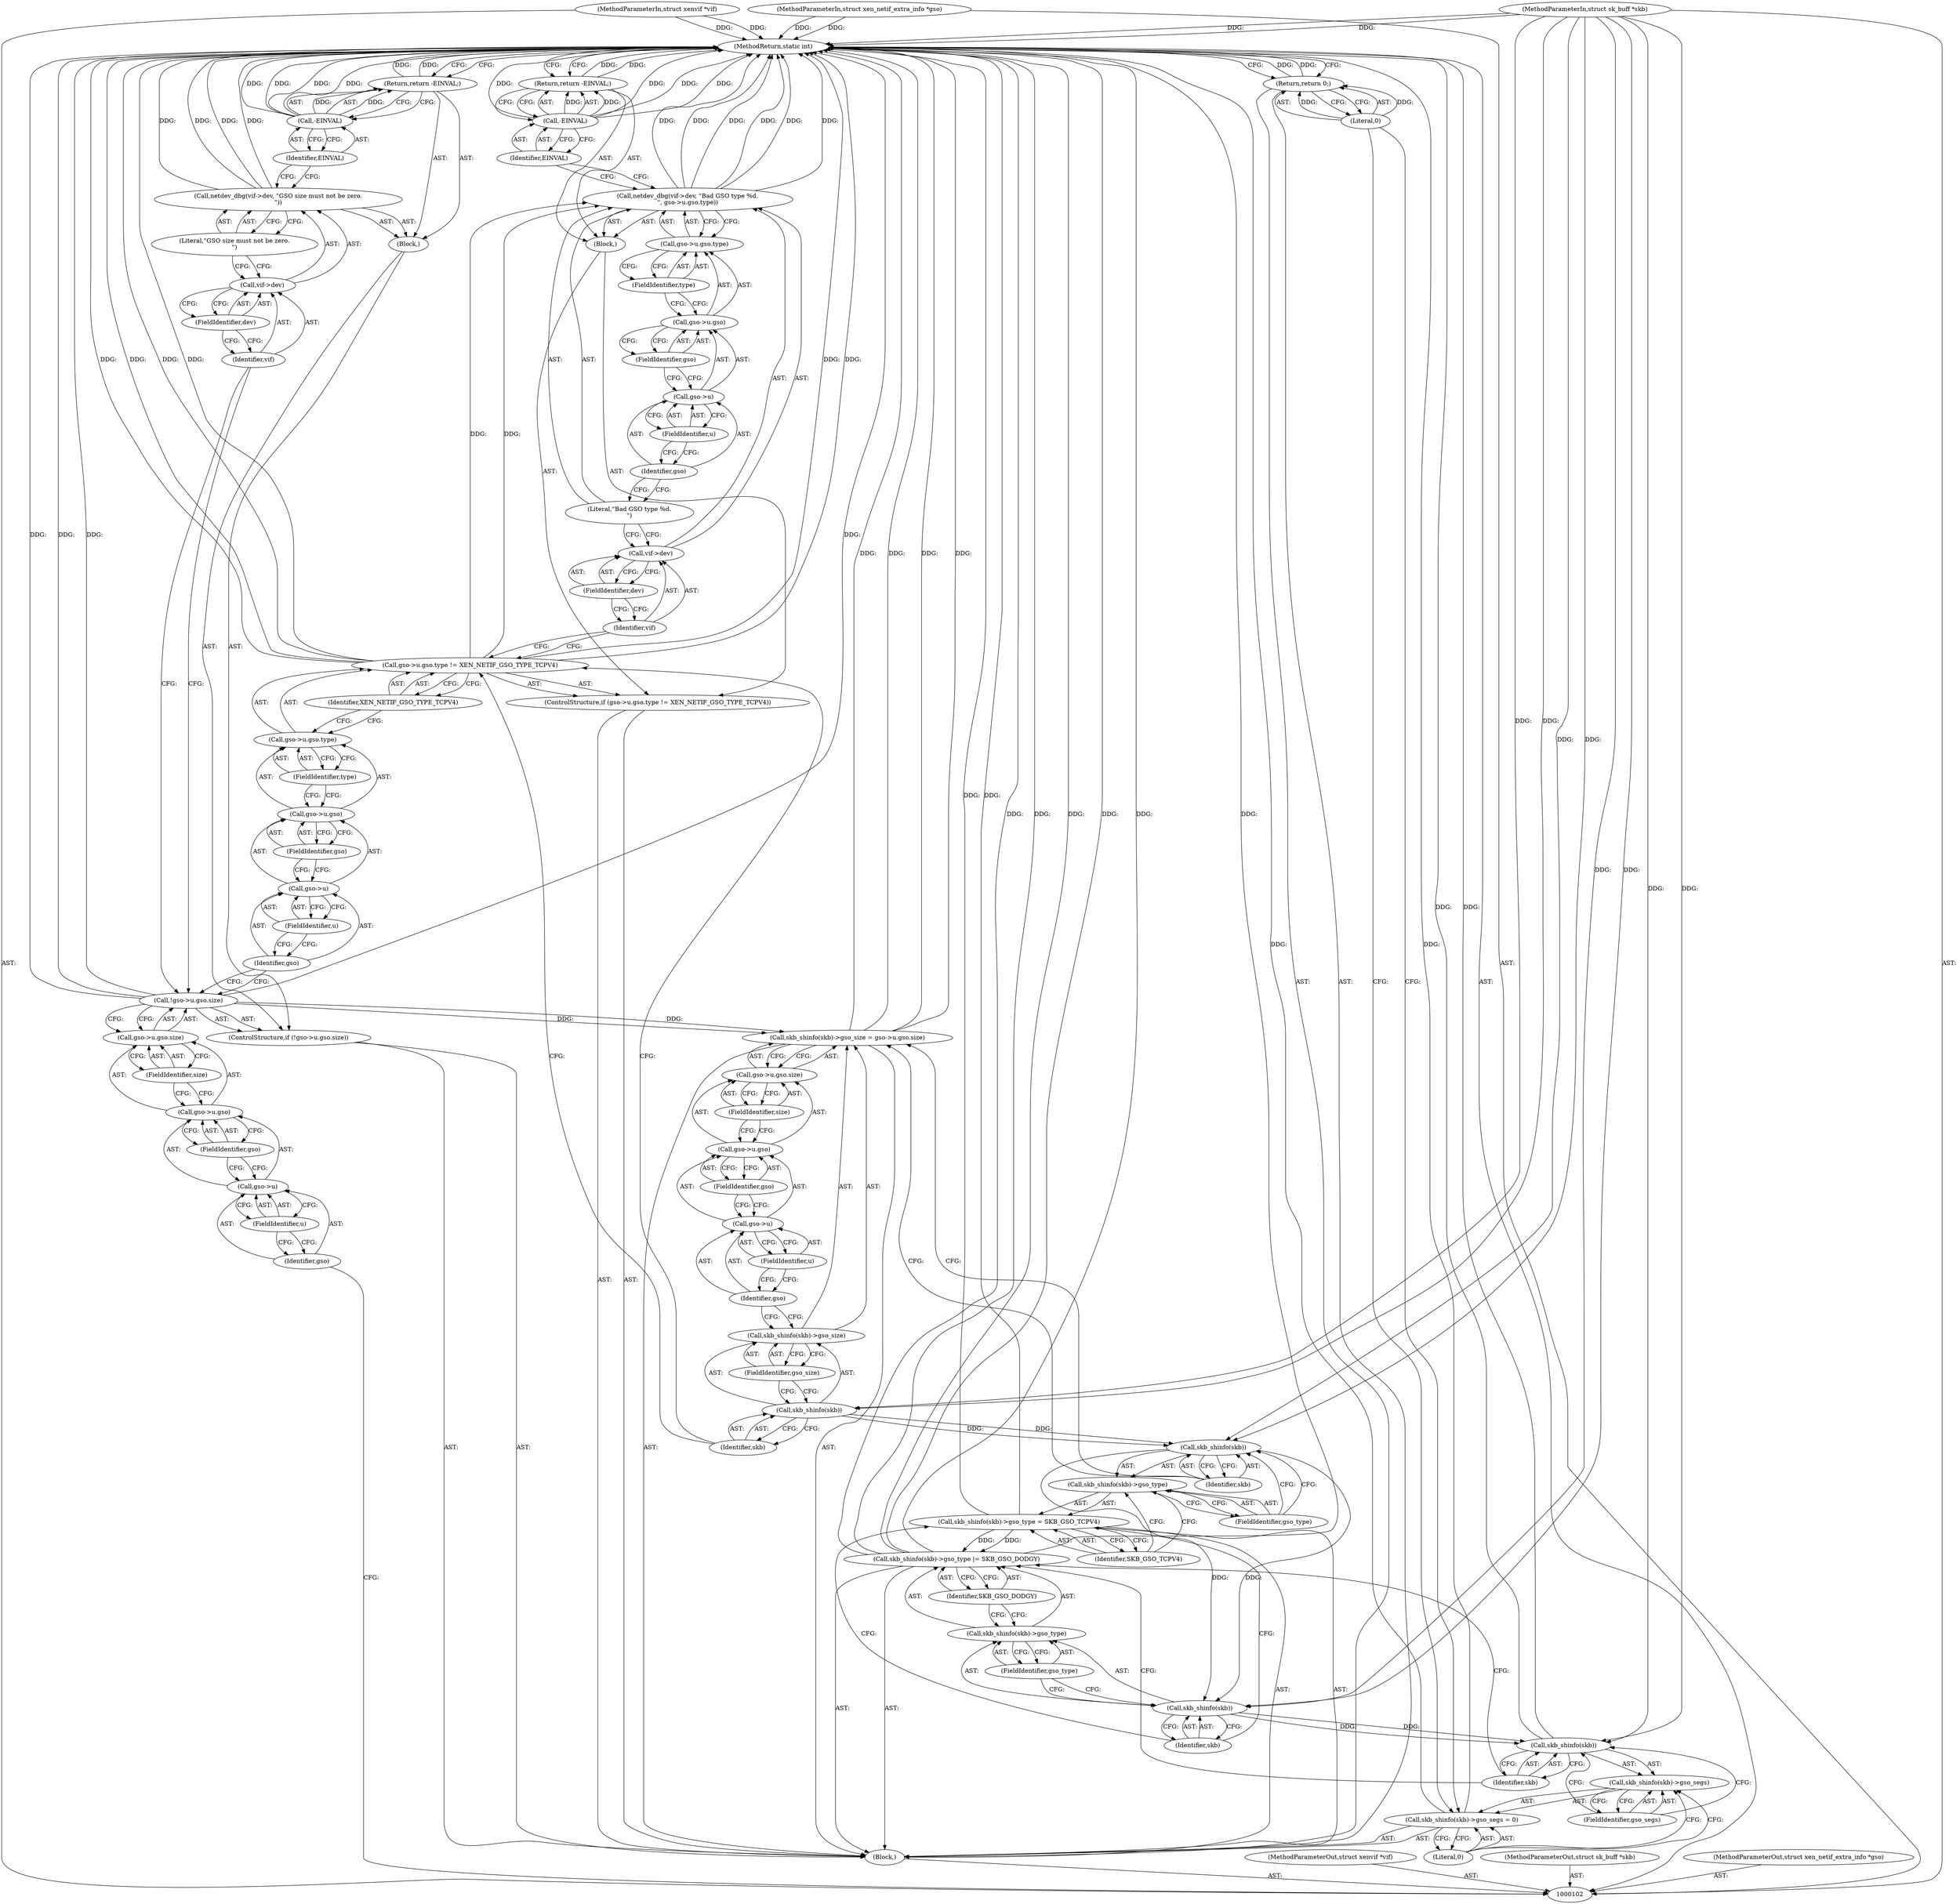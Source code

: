 digraph "1_linux_48856286b64e4b66ec62b94e504d0b29c1ade664_1" {
"1000183" [label="(MethodReturn,static int)"];
"1000103" [label="(MethodParameterIn,struct xenvif *vif)"];
"1000236" [label="(MethodParameterOut,struct xenvif *vif)"];
"1000131" [label="(FieldIdentifier,u)"];
"1000132" [label="(FieldIdentifier,gso)"];
"1000133" [label="(FieldIdentifier,type)"];
"1000125" [label="(ControlStructure,if (gso->u.gso.type != XEN_NETIF_GSO_TYPE_TCPV4))"];
"1000134" [label="(Identifier,XEN_NETIF_GSO_TYPE_TCPV4)"];
"1000135" [label="(Block,)"];
"1000126" [label="(Call,gso->u.gso.type != XEN_NETIF_GSO_TYPE_TCPV4)"];
"1000127" [label="(Call,gso->u.gso.type)"];
"1000128" [label="(Call,gso->u.gso)"];
"1000129" [label="(Call,gso->u)"];
"1000130" [label="(Identifier,gso)"];
"1000137" [label="(Call,vif->dev)"];
"1000138" [label="(Identifier,vif)"];
"1000139" [label="(FieldIdentifier,dev)"];
"1000136" [label="(Call,netdev_dbg(vif->dev, \"Bad GSO type %d.\n\", gso->u.gso.type))"];
"1000140" [label="(Literal,\"Bad GSO type %d.\n\")"];
"1000141" [label="(Call,gso->u.gso.type)"];
"1000142" [label="(Call,gso->u.gso)"];
"1000143" [label="(Call,gso->u)"];
"1000144" [label="(Identifier,gso)"];
"1000145" [label="(FieldIdentifier,u)"];
"1000146" [label="(FieldIdentifier,gso)"];
"1000147" [label="(FieldIdentifier,type)"];
"1000149" [label="(Call,-EINVAL)"];
"1000150" [label="(Identifier,EINVAL)"];
"1000148" [label="(Return,return -EINVAL;)"];
"1000151" [label="(Call,skb_shinfo(skb)->gso_size = gso->u.gso.size)"];
"1000152" [label="(Call,skb_shinfo(skb)->gso_size)"];
"1000153" [label="(Call,skb_shinfo(skb))"];
"1000154" [label="(Identifier,skb)"];
"1000155" [label="(FieldIdentifier,gso_size)"];
"1000156" [label="(Call,gso->u.gso.size)"];
"1000157" [label="(Call,gso->u.gso)"];
"1000158" [label="(Call,gso->u)"];
"1000159" [label="(Identifier,gso)"];
"1000160" [label="(FieldIdentifier,u)"];
"1000161" [label="(FieldIdentifier,gso)"];
"1000162" [label="(FieldIdentifier,size)"];
"1000163" [label="(Call,skb_shinfo(skb)->gso_type = SKB_GSO_TCPV4)"];
"1000164" [label="(Call,skb_shinfo(skb)->gso_type)"];
"1000165" [label="(Call,skb_shinfo(skb))"];
"1000166" [label="(Identifier,skb)"];
"1000167" [label="(FieldIdentifier,gso_type)"];
"1000168" [label="(Identifier,SKB_GSO_TCPV4)"];
"1000104" [label="(MethodParameterIn,struct sk_buff *skb)"];
"1000237" [label="(MethodParameterOut,struct sk_buff *skb)"];
"1000169" [label="(Call,skb_shinfo(skb)->gso_type |= SKB_GSO_DODGY)"];
"1000170" [label="(Call,skb_shinfo(skb)->gso_type)"];
"1000171" [label="(Call,skb_shinfo(skb))"];
"1000172" [label="(Identifier,skb)"];
"1000173" [label="(FieldIdentifier,gso_type)"];
"1000174" [label="(Identifier,SKB_GSO_DODGY)"];
"1000175" [label="(Call,skb_shinfo(skb)->gso_segs = 0)"];
"1000176" [label="(Call,skb_shinfo(skb)->gso_segs)"];
"1000177" [label="(Call,skb_shinfo(skb))"];
"1000178" [label="(Identifier,skb)"];
"1000179" [label="(FieldIdentifier,gso_segs)"];
"1000180" [label="(Literal,0)"];
"1000181" [label="(Return,return 0;)"];
"1000182" [label="(Literal,0)"];
"1000105" [label="(MethodParameterIn,struct xen_netif_extra_info *gso)"];
"1000238" [label="(MethodParameterOut,struct xen_netif_extra_info *gso)"];
"1000106" [label="(Block,)"];
"1000113" [label="(FieldIdentifier,u)"];
"1000114" [label="(FieldIdentifier,gso)"];
"1000115" [label="(FieldIdentifier,size)"];
"1000107" [label="(ControlStructure,if (!gso->u.gso.size))"];
"1000116" [label="(Block,)"];
"1000108" [label="(Call,!gso->u.gso.size)"];
"1000109" [label="(Call,gso->u.gso.size)"];
"1000110" [label="(Call,gso->u.gso)"];
"1000111" [label="(Call,gso->u)"];
"1000112" [label="(Identifier,gso)"];
"1000118" [label="(Call,vif->dev)"];
"1000119" [label="(Identifier,vif)"];
"1000120" [label="(FieldIdentifier,dev)"];
"1000117" [label="(Call,netdev_dbg(vif->dev, \"GSO size must not be zero.\n\"))"];
"1000121" [label="(Literal,\"GSO size must not be zero.\n\")"];
"1000123" [label="(Call,-EINVAL)"];
"1000124" [label="(Identifier,EINVAL)"];
"1000122" [label="(Return,return -EINVAL;)"];
"1000183" -> "1000102"  [label="AST: "];
"1000183" -> "1000122"  [label="CFG: "];
"1000183" -> "1000148"  [label="CFG: "];
"1000183" -> "1000181"  [label="CFG: "];
"1000181" -> "1000183"  [label="DDG: "];
"1000122" -> "1000183"  [label="DDG: "];
"1000108" -> "1000183"  [label="DDG: "];
"1000108" -> "1000183"  [label="DDG: "];
"1000169" -> "1000183"  [label="DDG: "];
"1000169" -> "1000183"  [label="DDG: "];
"1000169" -> "1000183"  [label="DDG: "];
"1000104" -> "1000183"  [label="DDG: "];
"1000105" -> "1000183"  [label="DDG: "];
"1000151" -> "1000183"  [label="DDG: "];
"1000151" -> "1000183"  [label="DDG: "];
"1000126" -> "1000183"  [label="DDG: "];
"1000126" -> "1000183"  [label="DDG: "];
"1000126" -> "1000183"  [label="DDG: "];
"1000117" -> "1000183"  [label="DDG: "];
"1000117" -> "1000183"  [label="DDG: "];
"1000136" -> "1000183"  [label="DDG: "];
"1000136" -> "1000183"  [label="DDG: "];
"1000136" -> "1000183"  [label="DDG: "];
"1000123" -> "1000183"  [label="DDG: "];
"1000123" -> "1000183"  [label="DDG: "];
"1000177" -> "1000183"  [label="DDG: "];
"1000163" -> "1000183"  [label="DDG: "];
"1000103" -> "1000183"  [label="DDG: "];
"1000149" -> "1000183"  [label="DDG: "];
"1000149" -> "1000183"  [label="DDG: "];
"1000175" -> "1000183"  [label="DDG: "];
"1000148" -> "1000183"  [label="DDG: "];
"1000103" -> "1000102"  [label="AST: "];
"1000103" -> "1000183"  [label="DDG: "];
"1000236" -> "1000102"  [label="AST: "];
"1000131" -> "1000129"  [label="AST: "];
"1000131" -> "1000130"  [label="CFG: "];
"1000129" -> "1000131"  [label="CFG: "];
"1000132" -> "1000128"  [label="AST: "];
"1000132" -> "1000129"  [label="CFG: "];
"1000128" -> "1000132"  [label="CFG: "];
"1000133" -> "1000127"  [label="AST: "];
"1000133" -> "1000128"  [label="CFG: "];
"1000127" -> "1000133"  [label="CFG: "];
"1000125" -> "1000106"  [label="AST: "];
"1000126" -> "1000125"  [label="AST: "];
"1000135" -> "1000125"  [label="AST: "];
"1000134" -> "1000126"  [label="AST: "];
"1000134" -> "1000127"  [label="CFG: "];
"1000126" -> "1000134"  [label="CFG: "];
"1000135" -> "1000125"  [label="AST: "];
"1000136" -> "1000135"  [label="AST: "];
"1000148" -> "1000135"  [label="AST: "];
"1000126" -> "1000125"  [label="AST: "];
"1000126" -> "1000134"  [label="CFG: "];
"1000127" -> "1000126"  [label="AST: "];
"1000134" -> "1000126"  [label="AST: "];
"1000138" -> "1000126"  [label="CFG: "];
"1000154" -> "1000126"  [label="CFG: "];
"1000126" -> "1000183"  [label="DDG: "];
"1000126" -> "1000183"  [label="DDG: "];
"1000126" -> "1000183"  [label="DDG: "];
"1000126" -> "1000136"  [label="DDG: "];
"1000127" -> "1000126"  [label="AST: "];
"1000127" -> "1000133"  [label="CFG: "];
"1000128" -> "1000127"  [label="AST: "];
"1000133" -> "1000127"  [label="AST: "];
"1000134" -> "1000127"  [label="CFG: "];
"1000128" -> "1000127"  [label="AST: "];
"1000128" -> "1000132"  [label="CFG: "];
"1000129" -> "1000128"  [label="AST: "];
"1000132" -> "1000128"  [label="AST: "];
"1000133" -> "1000128"  [label="CFG: "];
"1000129" -> "1000128"  [label="AST: "];
"1000129" -> "1000131"  [label="CFG: "];
"1000130" -> "1000129"  [label="AST: "];
"1000131" -> "1000129"  [label="AST: "];
"1000132" -> "1000129"  [label="CFG: "];
"1000130" -> "1000129"  [label="AST: "];
"1000130" -> "1000108"  [label="CFG: "];
"1000131" -> "1000130"  [label="CFG: "];
"1000137" -> "1000136"  [label="AST: "];
"1000137" -> "1000139"  [label="CFG: "];
"1000138" -> "1000137"  [label="AST: "];
"1000139" -> "1000137"  [label="AST: "];
"1000140" -> "1000137"  [label="CFG: "];
"1000138" -> "1000137"  [label="AST: "];
"1000138" -> "1000126"  [label="CFG: "];
"1000139" -> "1000138"  [label="CFG: "];
"1000139" -> "1000137"  [label="AST: "];
"1000139" -> "1000138"  [label="CFG: "];
"1000137" -> "1000139"  [label="CFG: "];
"1000136" -> "1000135"  [label="AST: "];
"1000136" -> "1000141"  [label="CFG: "];
"1000137" -> "1000136"  [label="AST: "];
"1000140" -> "1000136"  [label="AST: "];
"1000141" -> "1000136"  [label="AST: "];
"1000150" -> "1000136"  [label="CFG: "];
"1000136" -> "1000183"  [label="DDG: "];
"1000136" -> "1000183"  [label="DDG: "];
"1000136" -> "1000183"  [label="DDG: "];
"1000126" -> "1000136"  [label="DDG: "];
"1000140" -> "1000136"  [label="AST: "];
"1000140" -> "1000137"  [label="CFG: "];
"1000144" -> "1000140"  [label="CFG: "];
"1000141" -> "1000136"  [label="AST: "];
"1000141" -> "1000147"  [label="CFG: "];
"1000142" -> "1000141"  [label="AST: "];
"1000147" -> "1000141"  [label="AST: "];
"1000136" -> "1000141"  [label="CFG: "];
"1000142" -> "1000141"  [label="AST: "];
"1000142" -> "1000146"  [label="CFG: "];
"1000143" -> "1000142"  [label="AST: "];
"1000146" -> "1000142"  [label="AST: "];
"1000147" -> "1000142"  [label="CFG: "];
"1000143" -> "1000142"  [label="AST: "];
"1000143" -> "1000145"  [label="CFG: "];
"1000144" -> "1000143"  [label="AST: "];
"1000145" -> "1000143"  [label="AST: "];
"1000146" -> "1000143"  [label="CFG: "];
"1000144" -> "1000143"  [label="AST: "];
"1000144" -> "1000140"  [label="CFG: "];
"1000145" -> "1000144"  [label="CFG: "];
"1000145" -> "1000143"  [label="AST: "];
"1000145" -> "1000144"  [label="CFG: "];
"1000143" -> "1000145"  [label="CFG: "];
"1000146" -> "1000142"  [label="AST: "];
"1000146" -> "1000143"  [label="CFG: "];
"1000142" -> "1000146"  [label="CFG: "];
"1000147" -> "1000141"  [label="AST: "];
"1000147" -> "1000142"  [label="CFG: "];
"1000141" -> "1000147"  [label="CFG: "];
"1000149" -> "1000148"  [label="AST: "];
"1000149" -> "1000150"  [label="CFG: "];
"1000150" -> "1000149"  [label="AST: "];
"1000148" -> "1000149"  [label="CFG: "];
"1000149" -> "1000183"  [label="DDG: "];
"1000149" -> "1000183"  [label="DDG: "];
"1000149" -> "1000148"  [label="DDG: "];
"1000150" -> "1000149"  [label="AST: "];
"1000150" -> "1000136"  [label="CFG: "];
"1000149" -> "1000150"  [label="CFG: "];
"1000148" -> "1000135"  [label="AST: "];
"1000148" -> "1000149"  [label="CFG: "];
"1000149" -> "1000148"  [label="AST: "];
"1000183" -> "1000148"  [label="CFG: "];
"1000148" -> "1000183"  [label="DDG: "];
"1000149" -> "1000148"  [label="DDG: "];
"1000151" -> "1000106"  [label="AST: "];
"1000151" -> "1000156"  [label="CFG: "];
"1000152" -> "1000151"  [label="AST: "];
"1000156" -> "1000151"  [label="AST: "];
"1000166" -> "1000151"  [label="CFG: "];
"1000151" -> "1000183"  [label="DDG: "];
"1000151" -> "1000183"  [label="DDG: "];
"1000108" -> "1000151"  [label="DDG: "];
"1000152" -> "1000151"  [label="AST: "];
"1000152" -> "1000155"  [label="CFG: "];
"1000153" -> "1000152"  [label="AST: "];
"1000155" -> "1000152"  [label="AST: "];
"1000159" -> "1000152"  [label="CFG: "];
"1000153" -> "1000152"  [label="AST: "];
"1000153" -> "1000154"  [label="CFG: "];
"1000154" -> "1000153"  [label="AST: "];
"1000155" -> "1000153"  [label="CFG: "];
"1000104" -> "1000153"  [label="DDG: "];
"1000153" -> "1000165"  [label="DDG: "];
"1000154" -> "1000153"  [label="AST: "];
"1000154" -> "1000126"  [label="CFG: "];
"1000153" -> "1000154"  [label="CFG: "];
"1000155" -> "1000152"  [label="AST: "];
"1000155" -> "1000153"  [label="CFG: "];
"1000152" -> "1000155"  [label="CFG: "];
"1000156" -> "1000151"  [label="AST: "];
"1000156" -> "1000162"  [label="CFG: "];
"1000157" -> "1000156"  [label="AST: "];
"1000162" -> "1000156"  [label="AST: "];
"1000151" -> "1000156"  [label="CFG: "];
"1000157" -> "1000156"  [label="AST: "];
"1000157" -> "1000161"  [label="CFG: "];
"1000158" -> "1000157"  [label="AST: "];
"1000161" -> "1000157"  [label="AST: "];
"1000162" -> "1000157"  [label="CFG: "];
"1000158" -> "1000157"  [label="AST: "];
"1000158" -> "1000160"  [label="CFG: "];
"1000159" -> "1000158"  [label="AST: "];
"1000160" -> "1000158"  [label="AST: "];
"1000161" -> "1000158"  [label="CFG: "];
"1000159" -> "1000158"  [label="AST: "];
"1000159" -> "1000152"  [label="CFG: "];
"1000160" -> "1000159"  [label="CFG: "];
"1000160" -> "1000158"  [label="AST: "];
"1000160" -> "1000159"  [label="CFG: "];
"1000158" -> "1000160"  [label="CFG: "];
"1000161" -> "1000157"  [label="AST: "];
"1000161" -> "1000158"  [label="CFG: "];
"1000157" -> "1000161"  [label="CFG: "];
"1000162" -> "1000156"  [label="AST: "];
"1000162" -> "1000157"  [label="CFG: "];
"1000156" -> "1000162"  [label="CFG: "];
"1000163" -> "1000106"  [label="AST: "];
"1000163" -> "1000168"  [label="CFG: "];
"1000164" -> "1000163"  [label="AST: "];
"1000168" -> "1000163"  [label="AST: "];
"1000172" -> "1000163"  [label="CFG: "];
"1000163" -> "1000183"  [label="DDG: "];
"1000163" -> "1000169"  [label="DDG: "];
"1000164" -> "1000163"  [label="AST: "];
"1000164" -> "1000167"  [label="CFG: "];
"1000165" -> "1000164"  [label="AST: "];
"1000167" -> "1000164"  [label="AST: "];
"1000168" -> "1000164"  [label="CFG: "];
"1000165" -> "1000164"  [label="AST: "];
"1000165" -> "1000166"  [label="CFG: "];
"1000166" -> "1000165"  [label="AST: "];
"1000167" -> "1000165"  [label="CFG: "];
"1000153" -> "1000165"  [label="DDG: "];
"1000104" -> "1000165"  [label="DDG: "];
"1000165" -> "1000171"  [label="DDG: "];
"1000166" -> "1000165"  [label="AST: "];
"1000166" -> "1000151"  [label="CFG: "];
"1000165" -> "1000166"  [label="CFG: "];
"1000167" -> "1000164"  [label="AST: "];
"1000167" -> "1000165"  [label="CFG: "];
"1000164" -> "1000167"  [label="CFG: "];
"1000168" -> "1000163"  [label="AST: "];
"1000168" -> "1000164"  [label="CFG: "];
"1000163" -> "1000168"  [label="CFG: "];
"1000104" -> "1000102"  [label="AST: "];
"1000104" -> "1000183"  [label="DDG: "];
"1000104" -> "1000153"  [label="DDG: "];
"1000104" -> "1000165"  [label="DDG: "];
"1000104" -> "1000171"  [label="DDG: "];
"1000104" -> "1000177"  [label="DDG: "];
"1000237" -> "1000102"  [label="AST: "];
"1000169" -> "1000106"  [label="AST: "];
"1000169" -> "1000174"  [label="CFG: "];
"1000170" -> "1000169"  [label="AST: "];
"1000174" -> "1000169"  [label="AST: "];
"1000178" -> "1000169"  [label="CFG: "];
"1000169" -> "1000183"  [label="DDG: "];
"1000169" -> "1000183"  [label="DDG: "];
"1000169" -> "1000183"  [label="DDG: "];
"1000163" -> "1000169"  [label="DDG: "];
"1000170" -> "1000169"  [label="AST: "];
"1000170" -> "1000173"  [label="CFG: "];
"1000171" -> "1000170"  [label="AST: "];
"1000173" -> "1000170"  [label="AST: "];
"1000174" -> "1000170"  [label="CFG: "];
"1000171" -> "1000170"  [label="AST: "];
"1000171" -> "1000172"  [label="CFG: "];
"1000172" -> "1000171"  [label="AST: "];
"1000173" -> "1000171"  [label="CFG: "];
"1000165" -> "1000171"  [label="DDG: "];
"1000104" -> "1000171"  [label="DDG: "];
"1000171" -> "1000177"  [label="DDG: "];
"1000172" -> "1000171"  [label="AST: "];
"1000172" -> "1000163"  [label="CFG: "];
"1000171" -> "1000172"  [label="CFG: "];
"1000173" -> "1000170"  [label="AST: "];
"1000173" -> "1000171"  [label="CFG: "];
"1000170" -> "1000173"  [label="CFG: "];
"1000174" -> "1000169"  [label="AST: "];
"1000174" -> "1000170"  [label="CFG: "];
"1000169" -> "1000174"  [label="CFG: "];
"1000175" -> "1000106"  [label="AST: "];
"1000175" -> "1000180"  [label="CFG: "];
"1000176" -> "1000175"  [label="AST: "];
"1000180" -> "1000175"  [label="AST: "];
"1000182" -> "1000175"  [label="CFG: "];
"1000175" -> "1000183"  [label="DDG: "];
"1000176" -> "1000175"  [label="AST: "];
"1000176" -> "1000179"  [label="CFG: "];
"1000177" -> "1000176"  [label="AST: "];
"1000179" -> "1000176"  [label="AST: "];
"1000180" -> "1000176"  [label="CFG: "];
"1000177" -> "1000176"  [label="AST: "];
"1000177" -> "1000178"  [label="CFG: "];
"1000178" -> "1000177"  [label="AST: "];
"1000179" -> "1000177"  [label="CFG: "];
"1000177" -> "1000183"  [label="DDG: "];
"1000171" -> "1000177"  [label="DDG: "];
"1000104" -> "1000177"  [label="DDG: "];
"1000178" -> "1000177"  [label="AST: "];
"1000178" -> "1000169"  [label="CFG: "];
"1000177" -> "1000178"  [label="CFG: "];
"1000179" -> "1000176"  [label="AST: "];
"1000179" -> "1000177"  [label="CFG: "];
"1000176" -> "1000179"  [label="CFG: "];
"1000180" -> "1000175"  [label="AST: "];
"1000180" -> "1000176"  [label="CFG: "];
"1000175" -> "1000180"  [label="CFG: "];
"1000181" -> "1000106"  [label="AST: "];
"1000181" -> "1000182"  [label="CFG: "];
"1000182" -> "1000181"  [label="AST: "];
"1000183" -> "1000181"  [label="CFG: "];
"1000181" -> "1000183"  [label="DDG: "];
"1000182" -> "1000181"  [label="DDG: "];
"1000182" -> "1000181"  [label="AST: "];
"1000182" -> "1000175"  [label="CFG: "];
"1000181" -> "1000182"  [label="CFG: "];
"1000182" -> "1000181"  [label="DDG: "];
"1000105" -> "1000102"  [label="AST: "];
"1000105" -> "1000183"  [label="DDG: "];
"1000238" -> "1000102"  [label="AST: "];
"1000106" -> "1000102"  [label="AST: "];
"1000107" -> "1000106"  [label="AST: "];
"1000125" -> "1000106"  [label="AST: "];
"1000151" -> "1000106"  [label="AST: "];
"1000163" -> "1000106"  [label="AST: "];
"1000169" -> "1000106"  [label="AST: "];
"1000175" -> "1000106"  [label="AST: "];
"1000181" -> "1000106"  [label="AST: "];
"1000113" -> "1000111"  [label="AST: "];
"1000113" -> "1000112"  [label="CFG: "];
"1000111" -> "1000113"  [label="CFG: "];
"1000114" -> "1000110"  [label="AST: "];
"1000114" -> "1000111"  [label="CFG: "];
"1000110" -> "1000114"  [label="CFG: "];
"1000115" -> "1000109"  [label="AST: "];
"1000115" -> "1000110"  [label="CFG: "];
"1000109" -> "1000115"  [label="CFG: "];
"1000107" -> "1000106"  [label="AST: "];
"1000108" -> "1000107"  [label="AST: "];
"1000116" -> "1000107"  [label="AST: "];
"1000116" -> "1000107"  [label="AST: "];
"1000117" -> "1000116"  [label="AST: "];
"1000122" -> "1000116"  [label="AST: "];
"1000108" -> "1000107"  [label="AST: "];
"1000108" -> "1000109"  [label="CFG: "];
"1000109" -> "1000108"  [label="AST: "];
"1000119" -> "1000108"  [label="CFG: "];
"1000130" -> "1000108"  [label="CFG: "];
"1000108" -> "1000183"  [label="DDG: "];
"1000108" -> "1000183"  [label="DDG: "];
"1000108" -> "1000151"  [label="DDG: "];
"1000109" -> "1000108"  [label="AST: "];
"1000109" -> "1000115"  [label="CFG: "];
"1000110" -> "1000109"  [label="AST: "];
"1000115" -> "1000109"  [label="AST: "];
"1000108" -> "1000109"  [label="CFG: "];
"1000110" -> "1000109"  [label="AST: "];
"1000110" -> "1000114"  [label="CFG: "];
"1000111" -> "1000110"  [label="AST: "];
"1000114" -> "1000110"  [label="AST: "];
"1000115" -> "1000110"  [label="CFG: "];
"1000111" -> "1000110"  [label="AST: "];
"1000111" -> "1000113"  [label="CFG: "];
"1000112" -> "1000111"  [label="AST: "];
"1000113" -> "1000111"  [label="AST: "];
"1000114" -> "1000111"  [label="CFG: "];
"1000112" -> "1000111"  [label="AST: "];
"1000112" -> "1000102"  [label="CFG: "];
"1000113" -> "1000112"  [label="CFG: "];
"1000118" -> "1000117"  [label="AST: "];
"1000118" -> "1000120"  [label="CFG: "];
"1000119" -> "1000118"  [label="AST: "];
"1000120" -> "1000118"  [label="AST: "];
"1000121" -> "1000118"  [label="CFG: "];
"1000119" -> "1000118"  [label="AST: "];
"1000119" -> "1000108"  [label="CFG: "];
"1000120" -> "1000119"  [label="CFG: "];
"1000120" -> "1000118"  [label="AST: "];
"1000120" -> "1000119"  [label="CFG: "];
"1000118" -> "1000120"  [label="CFG: "];
"1000117" -> "1000116"  [label="AST: "];
"1000117" -> "1000121"  [label="CFG: "];
"1000118" -> "1000117"  [label="AST: "];
"1000121" -> "1000117"  [label="AST: "];
"1000124" -> "1000117"  [label="CFG: "];
"1000117" -> "1000183"  [label="DDG: "];
"1000117" -> "1000183"  [label="DDG: "];
"1000121" -> "1000117"  [label="AST: "];
"1000121" -> "1000118"  [label="CFG: "];
"1000117" -> "1000121"  [label="CFG: "];
"1000123" -> "1000122"  [label="AST: "];
"1000123" -> "1000124"  [label="CFG: "];
"1000124" -> "1000123"  [label="AST: "];
"1000122" -> "1000123"  [label="CFG: "];
"1000123" -> "1000183"  [label="DDG: "];
"1000123" -> "1000183"  [label="DDG: "];
"1000123" -> "1000122"  [label="DDG: "];
"1000124" -> "1000123"  [label="AST: "];
"1000124" -> "1000117"  [label="CFG: "];
"1000123" -> "1000124"  [label="CFG: "];
"1000122" -> "1000116"  [label="AST: "];
"1000122" -> "1000123"  [label="CFG: "];
"1000123" -> "1000122"  [label="AST: "];
"1000183" -> "1000122"  [label="CFG: "];
"1000122" -> "1000183"  [label="DDG: "];
"1000123" -> "1000122"  [label="DDG: "];
}
